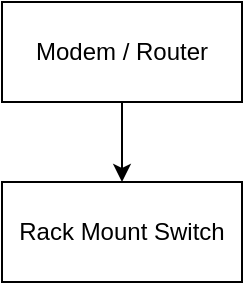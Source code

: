<mxfile version="20.2.0" type="github">
  <diagram id="hU0KJ7sdKpQA_RsygUd-" name="Page-1">
    <mxGraphModel dx="780" dy="1096" grid="1" gridSize="10" guides="1" tooltips="1" connect="1" arrows="1" fold="1" page="1" pageScale="1" pageWidth="850" pageHeight="1100" math="0" shadow="0">
      <root>
        <mxCell id="0" />
        <mxCell id="1" parent="0" />
        <mxCell id="N4XjCJSC4XH3Mwyu2-OB-3" value="" style="edgeStyle=orthogonalEdgeStyle;rounded=0;orthogonalLoop=1;jettySize=auto;html=1;" edge="1" parent="1" source="N4XjCJSC4XH3Mwyu2-OB-1" target="N4XjCJSC4XH3Mwyu2-OB-2">
          <mxGeometry relative="1" as="geometry" />
        </mxCell>
        <mxCell id="N4XjCJSC4XH3Mwyu2-OB-1" value="Modem / Router" style="rounded=0;whiteSpace=wrap;html=1;" vertex="1" parent="1">
          <mxGeometry x="230" y="70" width="120" height="50" as="geometry" />
        </mxCell>
        <mxCell id="N4XjCJSC4XH3Mwyu2-OB-2" value="Rack Mount Switch" style="rounded=0;whiteSpace=wrap;html=1;" vertex="1" parent="1">
          <mxGeometry x="230" y="160" width="120" height="50" as="geometry" />
        </mxCell>
      </root>
    </mxGraphModel>
  </diagram>
</mxfile>
